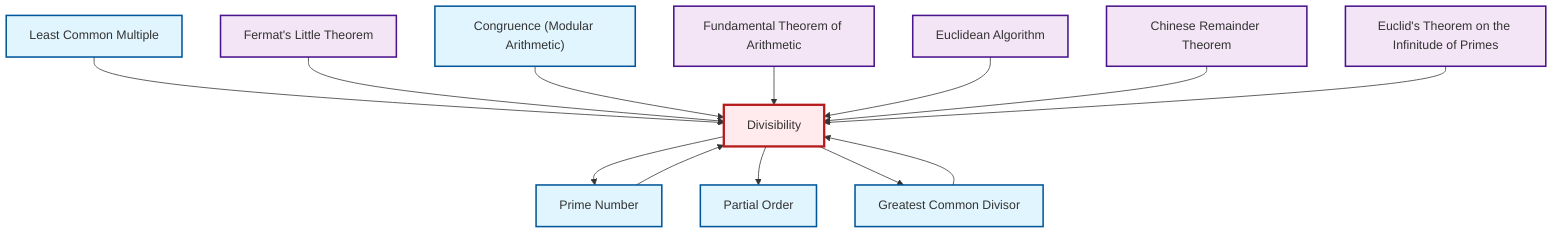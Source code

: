graph TD
    classDef definition fill:#e1f5fe,stroke:#01579b,stroke-width:2px
    classDef theorem fill:#f3e5f5,stroke:#4a148c,stroke-width:2px
    classDef axiom fill:#fff3e0,stroke:#e65100,stroke-width:2px
    classDef example fill:#e8f5e9,stroke:#1b5e20,stroke-width:2px
    classDef current fill:#ffebee,stroke:#b71c1c,stroke-width:3px
    thm-fundamental-arithmetic["Fundamental Theorem of Arithmetic"]:::theorem
    thm-euclid-infinitude-primes["Euclid's Theorem on the Infinitude of Primes"]:::theorem
    def-gcd["Greatest Common Divisor"]:::definition
    def-divisibility["Divisibility"]:::definition
    thm-euclidean-algorithm["Euclidean Algorithm"]:::theorem
    thm-fermat-little["Fermat's Little Theorem"]:::theorem
    thm-chinese-remainder["Chinese Remainder Theorem"]:::theorem
    def-partial-order["Partial Order"]:::definition
    def-prime["Prime Number"]:::definition
    def-congruence["Congruence (Modular Arithmetic)"]:::definition
    def-lcm["Least Common Multiple"]:::definition
    def-lcm --> def-divisibility
    def-prime --> def-divisibility
    def-divisibility --> def-prime
    thm-fermat-little --> def-divisibility
    def-congruence --> def-divisibility
    thm-fundamental-arithmetic --> def-divisibility
    def-gcd --> def-divisibility
    def-divisibility --> def-partial-order
    thm-euclidean-algorithm --> def-divisibility
    def-divisibility --> def-gcd
    thm-chinese-remainder --> def-divisibility
    thm-euclid-infinitude-primes --> def-divisibility
    class def-divisibility current